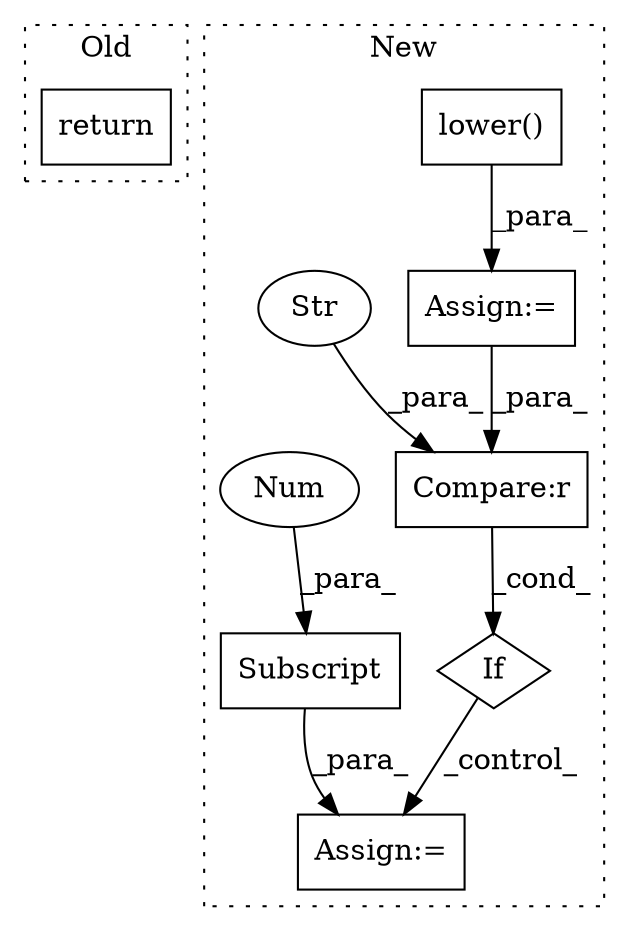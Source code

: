 digraph G {
subgraph cluster0 {
1 [label="return" a="93" s="1442" l="7" shape="box"];
label = "Old";
style="dotted";
}
subgraph cluster1 {
2 [label="lower()" a="75" s="2912" l="23" shape="box"];
3 [label="If" a="96" s="3091" l="3" shape="diamond"];
4 [label="Compare:r" a="40" s="3094" l="25" shape="box"];
5 [label="Assign:=" a="68" s="3154" l="3" shape="box"];
6 [label="Str" a="66" s="3108" l="11" shape="ellipse"];
7 [label="Subscript" a="63" s="3157,0" l="18,0" shape="box"];
8 [label="Num" a="76" s="3172" l="2" shape="ellipse"];
9 [label="Assign:=" a="68" s="2909" l="3" shape="box"];
label = "New";
style="dotted";
}
2 -> 9 [label="_para_"];
3 -> 5 [label="_control_"];
4 -> 3 [label="_cond_"];
6 -> 4 [label="_para_"];
7 -> 5 [label="_para_"];
8 -> 7 [label="_para_"];
9 -> 4 [label="_para_"];
}